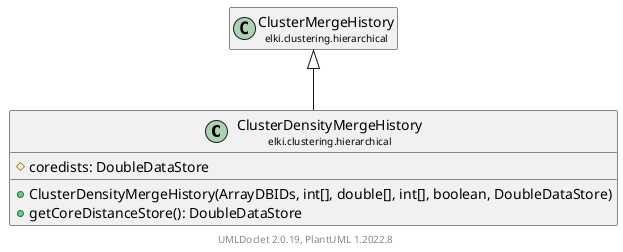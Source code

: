 @startuml
    remove .*\.(Instance|Par|Parameterizer|Factory)$
    set namespaceSeparator none
    hide empty fields
    hide empty methods

    class "<size:14>ClusterDensityMergeHistory\n<size:10>elki.clustering.hierarchical" as elki.clustering.hierarchical.ClusterDensityMergeHistory [[ClusterDensityMergeHistory.html]] {
        #coredists: DoubleDataStore
        +ClusterDensityMergeHistory(ArrayDBIDs, int[], double[], int[], boolean, DoubleDataStore)
        +getCoreDistanceStore(): DoubleDataStore
    }

    class "<size:14>ClusterMergeHistory\n<size:10>elki.clustering.hierarchical" as elki.clustering.hierarchical.ClusterMergeHistory [[ClusterMergeHistory.html]]

    elki.clustering.hierarchical.ClusterMergeHistory <|-- elki.clustering.hierarchical.ClusterDensityMergeHistory

    center footer UMLDoclet 2.0.19, PlantUML 1.2022.8
@enduml
